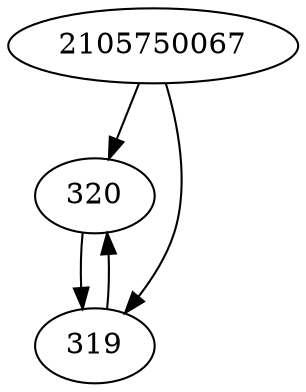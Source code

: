 strict digraph  {
320;
2105750067;
319;
320 -> 319;
2105750067 -> 319;
2105750067 -> 320;
319 -> 320;
}
